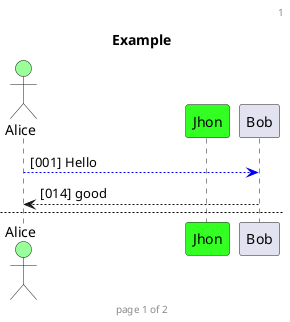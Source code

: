 @startuml
skinparam responseMessageBelowArrow true
title Example
header 1
footer page %page% of %lastpage%
actor L as "Alice" #99FF99
participant Jhon #34FF23
autonumber 1 13 "[000]"
L --[#blue]> "Bob" : Hello
autonumber resume
Bob-->"L":good
newpage A
autonumber 3 5 "<font color=blue>Message 0 "
L-->"Jhon":good morning
L -->"L":told me
@enduml